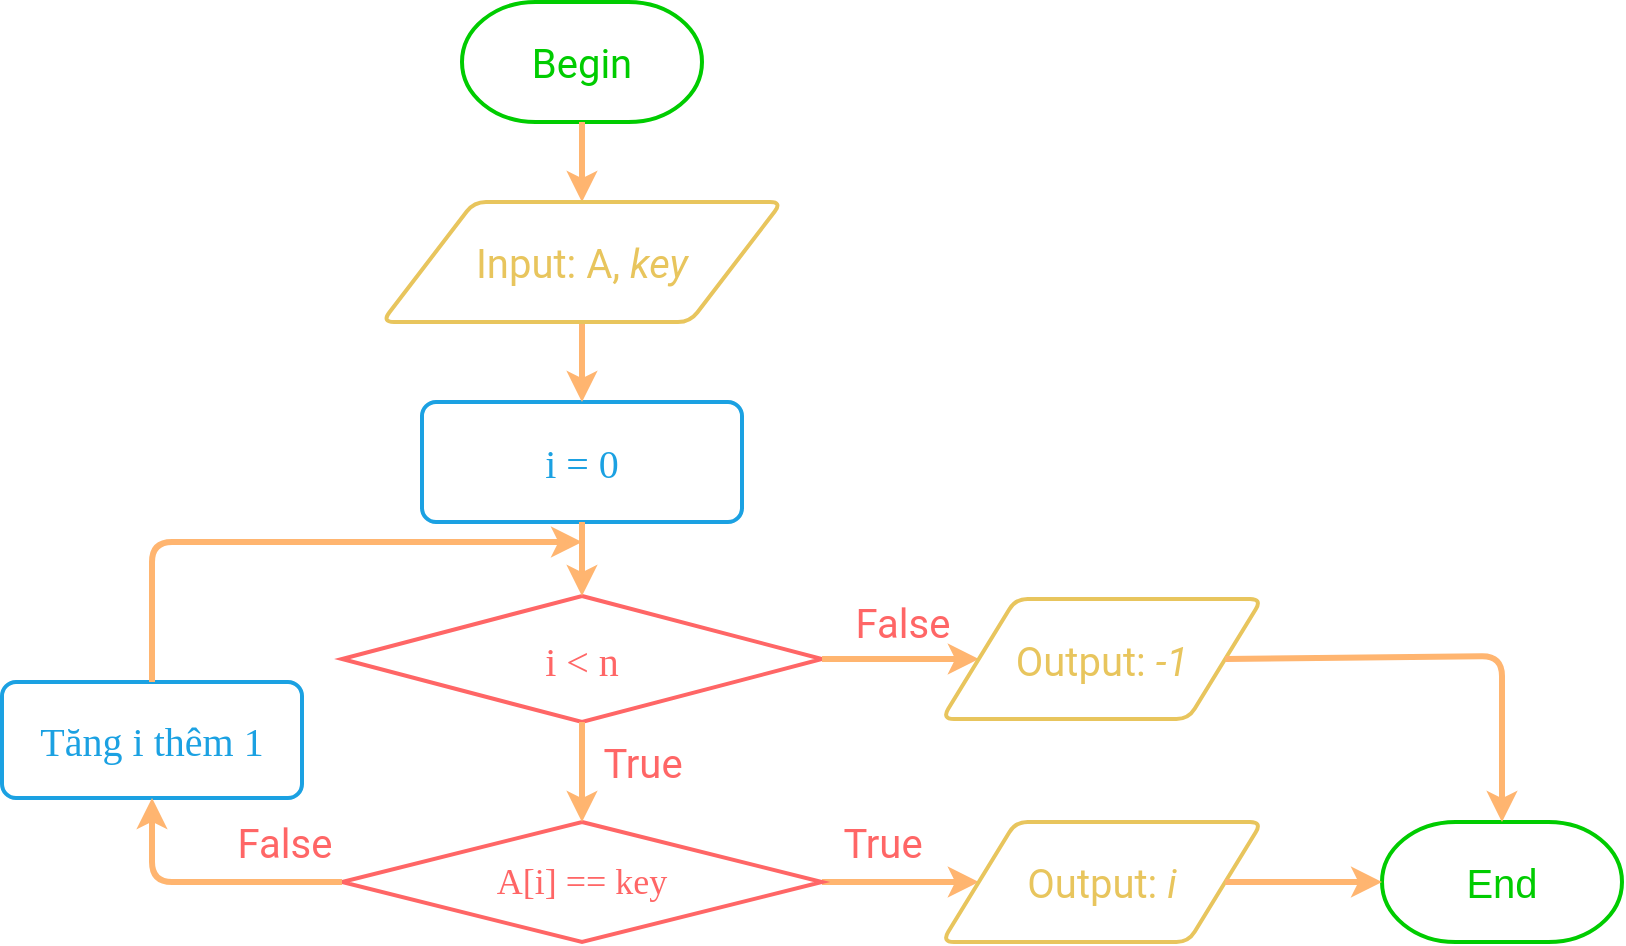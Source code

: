 <mxfile version="20.6.2" type="device" pages="2"><diagram name="Sequential search" id="GPRWNofgy8FLtJxIam--"><mxGraphModel dx="1406" dy="818" grid="1" gridSize="10" guides="1" tooltips="1" connect="1" arrows="1" fold="1" page="1" pageScale="1" pageWidth="827" pageHeight="1169" math="0" shadow="0"><root><mxCell id="FcQ-IKqGeZoEcgifagWt-0"/><mxCell id="FcQ-IKqGeZoEcgifagWt-1" parent="FcQ-IKqGeZoEcgifagWt-0"/><mxCell id="FcQ-IKqGeZoEcgifagWt-2" value="Begin" style="strokeWidth=2;html=1;shape=mxgraph.flowchart.terminator;whiteSpace=wrap;fontSize=20;fontFamily=Roboto;fontSource=https%3A%2F%2Ffonts.google.com%2Fspecimen%2FRoboto;strokeColor=#00CC00;fontColor=#00CC00;fillColor=none;" parent="FcQ-IKqGeZoEcgifagWt-1" vertex="1"><mxGeometry x="280" y="260" width="120" height="60" as="geometry"/></mxCell><mxCell id="FcQ-IKqGeZoEcgifagWt-4" value="i = 0" style="rounded=1;whiteSpace=wrap;html=1;absoluteArcSize=1;arcSize=14;strokeWidth=2;fontFamily=Consolas;fontSize=20;strokeColor=#1BA1E2;fontColor=#1BA1E2;fillColor=none;" parent="FcQ-IKqGeZoEcgifagWt-1" vertex="1"><mxGeometry x="260" y="460" width="160" height="60" as="geometry"/></mxCell><mxCell id="FcQ-IKqGeZoEcgifagWt-5" value="" style="endArrow=classic;html=1;fontFamily=Roboto;fontSource=https%3A%2F%2Ffonts.google.com%2Fspecimen%2FRoboto;fontSize=20;strokeWidth=3;fillColor=#a20025;strokeColor=#FFB570;exitX=0.5;exitY=1;exitDx=0;exitDy=0;exitPerimeter=0;entryX=0.5;entryY=0;entryDx=0;entryDy=0;" parent="FcQ-IKqGeZoEcgifagWt-1" source="FcQ-IKqGeZoEcgifagWt-2" target="5zfKcHojwFzQb-mzM9M2-0" edge="1"><mxGeometry width="50" height="50" relative="1" as="geometry"><mxPoint x="560" y="580" as="sourcePoint"/><mxPoint x="330" y="280" as="targetPoint"/></mxGeometry></mxCell><mxCell id="FcQ-IKqGeZoEcgifagWt-6" value="" style="endArrow=classic;html=1;fontFamily=Roboto;fontSource=https%3A%2F%2Ffonts.google.com%2Fspecimen%2FRoboto;fontSize=20;strokeWidth=3;fillColor=#a20025;strokeColor=#FFB570;exitX=0.5;exitY=1;exitDx=0;exitDy=0;entryX=0.5;entryY=0;entryDx=0;entryDy=0;" parent="FcQ-IKqGeZoEcgifagWt-1" source="5zfKcHojwFzQb-mzM9M2-0" target="FcQ-IKqGeZoEcgifagWt-4" edge="1"><mxGeometry width="50" height="50" relative="1" as="geometry"><mxPoint x="340" y="400" as="sourcePoint"/><mxPoint x="550" y="450" as="targetPoint"/></mxGeometry></mxCell><mxCell id="FcQ-IKqGeZoEcgifagWt-7" value="" style="endArrow=classic;html=1;fontFamily=Roboto;fontSource=https%3A%2F%2Ffonts.google.com%2Fspecimen%2FRoboto;fontSize=20;strokeWidth=3;fillColor=#a20025;strokeColor=#FFB570;exitX=1;exitY=0.5;exitDx=0;exitDy=0;exitPerimeter=0;entryX=0;entryY=0.5;entryDx=0;entryDy=0;" parent="FcQ-IKqGeZoEcgifagWt-1" source="FcQ-IKqGeZoEcgifagWt-17" target="FcQ-IKqGeZoEcgifagWt-25" edge="1"><mxGeometry width="50" height="50" relative="1" as="geometry"><mxPoint x="830" y="510" as="sourcePoint"/><mxPoint x="340" y="790" as="targetPoint"/></mxGeometry></mxCell><mxCell id="FcQ-IKqGeZoEcgifagWt-8" value="True" style="edgeLabel;html=1;align=center;verticalAlign=middle;resizable=0;points=[];fontFamily=Roboto;fontSource=https%3A%2F%2Ffonts.google.com%2Fspecimen%2FRoboto;fontSize=20;fontColor=#FF6666;labelBackgroundColor=none;" parent="FcQ-IKqGeZoEcgifagWt-7" vertex="1" connectable="0"><mxGeometry x="-0.438" y="-2" relative="1" as="geometry"><mxPoint x="8" y="-22" as="offset"/></mxGeometry></mxCell><mxCell id="FcQ-IKqGeZoEcgifagWt-9" value="i &amp;lt; n" style="strokeWidth=2;html=1;shape=mxgraph.flowchart.decision;whiteSpace=wrap;fontFamily=Consolas;fontSize=20;strokeColor=#FF6666;fontColor=#FF6666;fillColor=none;" parent="FcQ-IKqGeZoEcgifagWt-1" vertex="1"><mxGeometry x="220" y="557" width="240" height="63" as="geometry"/></mxCell><mxCell id="FcQ-IKqGeZoEcgifagWt-10" value="" style="endArrow=classic;html=1;fontFamily=Roboto;fontSource=https%3A%2F%2Ffonts.google.com%2Fspecimen%2FRoboto;fontSize=20;strokeWidth=3;fillColor=#a20025;strokeColor=#FFB570;exitX=0.5;exitY=1;exitDx=0;exitDy=0;entryX=0.5;entryY=0;entryDx=0;entryDy=0;entryPerimeter=0;" parent="FcQ-IKqGeZoEcgifagWt-1" source="FcQ-IKqGeZoEcgifagWt-4" target="FcQ-IKqGeZoEcgifagWt-9" edge="1"><mxGeometry width="50" height="50" relative="1" as="geometry"><mxPoint x="339.5" y="625" as="sourcePoint"/><mxPoint x="339.5" y="685" as="targetPoint"/></mxGeometry></mxCell><mxCell id="FcQ-IKqGeZoEcgifagWt-13" value="End" style="strokeWidth=2;html=1;shape=mxgraph.flowchart.terminator;whiteSpace=wrap;fontSize=20;strokeColor=#00CC00;fontColor=#00CC00;fillColor=none;" parent="FcQ-IKqGeZoEcgifagWt-1" vertex="1"><mxGeometry x="740" y="670" width="120" height="60" as="geometry"/></mxCell><mxCell id="FcQ-IKqGeZoEcgifagWt-15" value="Tăng i thêm 1" style="rounded=1;whiteSpace=wrap;html=1;absoluteArcSize=1;arcSize=14;strokeWidth=2;fontFamily=Consolas;fontSize=20;strokeColor=#1BA1E2;fontColor=#1BA1E2;fillColor=none;" parent="FcQ-IKqGeZoEcgifagWt-1" vertex="1"><mxGeometry x="50" y="600" width="150" height="58" as="geometry"/></mxCell><mxCell id="FcQ-IKqGeZoEcgifagWt-16" value="" style="endArrow=classic;html=1;fontFamily=Roboto;fontSource=https%3A%2F%2Ffonts.google.com%2Fspecimen%2FRoboto;fontSize=20;strokeWidth=3;fillColor=#a20025;strokeColor=#FFB570;exitX=0.5;exitY=0;exitDx=0;exitDy=0;" parent="FcQ-IKqGeZoEcgifagWt-1" source="FcQ-IKqGeZoEcgifagWt-15" edge="1"><mxGeometry width="50" height="50" relative="1" as="geometry"><mxPoint x="125" y="550" as="sourcePoint"/><mxPoint x="340" y="530" as="targetPoint"/><Array as="points"><mxPoint x="125" y="530"/></Array></mxGeometry></mxCell><mxCell id="FcQ-IKqGeZoEcgifagWt-17" value="A[i] == key" style="strokeWidth=2;html=1;shape=mxgraph.flowchart.decision;whiteSpace=wrap;fontFamily=Consolas;fontSize=18;strokeColor=#FF6666;fontColor=#FF6666;fillColor=none;" parent="FcQ-IKqGeZoEcgifagWt-1" vertex="1"><mxGeometry x="220" y="670" width="240" height="60" as="geometry"/></mxCell><mxCell id="FcQ-IKqGeZoEcgifagWt-18" value="" style="endArrow=classic;html=1;fontFamily=Roboto;fontSource=https%3A%2F%2Ffonts.google.com%2Fspecimen%2FRoboto;fontSize=20;strokeWidth=3;fillColor=#a20025;strokeColor=#FFB570;exitX=0.5;exitY=1;exitDx=0;exitDy=0;entryX=0.5;entryY=0;entryDx=0;entryDy=0;entryPerimeter=0;exitPerimeter=0;" parent="FcQ-IKqGeZoEcgifagWt-1" source="FcQ-IKqGeZoEcgifagWt-9" target="FcQ-IKqGeZoEcgifagWt-17" edge="1"><mxGeometry width="50" height="50" relative="1" as="geometry"><mxPoint x="350" y="510" as="sourcePoint"/><mxPoint x="350" y="565" as="targetPoint"/></mxGeometry></mxCell><mxCell id="FcQ-IKqGeZoEcgifagWt-19" value="True" style="edgeLabel;html=1;align=center;verticalAlign=middle;resizable=0;points=[];fontFamily=Roboto;fontSource=https%3A%2F%2Ffonts.google.com%2Fspecimen%2FRoboto;fontSize=20;fontColor=#FF6666;labelBackgroundColor=none;" parent="FcQ-IKqGeZoEcgifagWt-1" vertex="1" connectable="0"><mxGeometry x="370.0" y="640.002" as="geometry"/></mxCell><mxCell id="FcQ-IKqGeZoEcgifagWt-20" value="" style="endArrow=classic;html=1;fontFamily=Roboto;fontSource=https%3A%2F%2Ffonts.google.com%2Fspecimen%2FRoboto;fontSize=20;strokeWidth=3;fillColor=#a20025;strokeColor=#FFB570;exitX=1;exitY=0.5;exitDx=0;exitDy=0;exitPerimeter=0;entryX=0;entryY=0.5;entryDx=0;entryDy=0;" parent="FcQ-IKqGeZoEcgifagWt-1" source="FcQ-IKqGeZoEcgifagWt-9" target="dh802dqac77_ImnmBCvQ-0" edge="1"><mxGeometry width="50" height="50" relative="1" as="geometry"><mxPoint x="350" y="625" as="sourcePoint"/><mxPoint x="478.4" y="588.5" as="targetPoint"/><Array as="points"/></mxGeometry></mxCell><mxCell id="FcQ-IKqGeZoEcgifagWt-21" value="&lt;font face=&quot;Roboto&quot; data-font-src=&quot;https://fonts.google.com/specimen/Roboto&quot; style=&quot;font-size: 20px&quot;&gt;False&lt;/font&gt;" style="edgeLabel;html=1;align=center;verticalAlign=middle;resizable=0;points=[];fontColor=#FF6666;labelBackgroundColor=none;" parent="FcQ-IKqGeZoEcgifagWt-20" vertex="1" connectable="0"><mxGeometry x="-0.395" y="-1" relative="1" as="geometry"><mxPoint x="16" y="-20" as="offset"/></mxGeometry></mxCell><mxCell id="FcQ-IKqGeZoEcgifagWt-23" value="" style="endArrow=classic;html=1;fontFamily=Roboto;fontSource=https%3A%2F%2Ffonts.google.com%2Fspecimen%2FRoboto;fontSize=20;strokeWidth=3;fillColor=#a20025;strokeColor=#FFB570;exitX=0;exitY=0.5;exitDx=0;exitDy=0;exitPerimeter=0;entryX=0.5;entryY=1;entryDx=0;entryDy=0;" parent="FcQ-IKqGeZoEcgifagWt-1" source="FcQ-IKqGeZoEcgifagWt-17" target="FcQ-IKqGeZoEcgifagWt-15" edge="1"><mxGeometry width="50" height="50" relative="1" as="geometry"><mxPoint x="244" y="700" as="sourcePoint"/><mxPoint x="124" y="700" as="targetPoint"/><Array as="points"><mxPoint x="125" y="700"/></Array></mxGeometry></mxCell><mxCell id="FcQ-IKqGeZoEcgifagWt-24" value="&lt;font style=&quot;font-size: 20px&quot;&gt;&lt;span style=&quot;font-size: 20px&quot;&gt;False&lt;/span&gt;&lt;/font&gt;" style="edgeLabel;html=1;align=center;verticalAlign=middle;resizable=0;points=[];fontFamily=Roboto;fontSource=https%3A%2F%2Ffonts.google.com%2Fspecimen%2FRoboto;fontSize=20;fontColor=#FF6666;labelBackgroundColor=none;" parent="FcQ-IKqGeZoEcgifagWt-23" vertex="1" connectable="0"><mxGeometry x="-0.438" y="-2" relative="1" as="geometry"><mxPoint x="9" y="-18" as="offset"/></mxGeometry></mxCell><mxCell id="FcQ-IKqGeZoEcgifagWt-25" value="Output: &lt;i&gt;i&lt;/i&gt;" style="shape=parallelogram;html=1;strokeWidth=2;perimeter=parallelogramPerimeter;whiteSpace=wrap;rounded=1;arcSize=12;size=0.23;fontSize=20;fontFamily=Roboto;fontSource=https%3A%2F%2Ffonts.google.com%2Fspecimen%2FRoboto;strokeColor=#E8C55D;fontColor=#E8C55D;fillColor=none;" parent="FcQ-IKqGeZoEcgifagWt-1" vertex="1"><mxGeometry x="520" y="670" width="160" height="60" as="geometry"/></mxCell><mxCell id="FcQ-IKqGeZoEcgifagWt-26" value="" style="endArrow=classic;html=1;fontFamily=Roboto;fontSource=https%3A%2F%2Ffonts.google.com%2Fspecimen%2FRoboto;fontSize=20;strokeWidth=3;fillColor=#a20025;strokeColor=#FFB570;exitX=1;exitY=0.5;exitDx=0;exitDy=0;" parent="FcQ-IKqGeZoEcgifagWt-1" source="FcQ-IKqGeZoEcgifagWt-25" edge="1"><mxGeometry width="50" height="50" relative="1" as="geometry"><mxPoint x="670" y="700" as="sourcePoint"/><mxPoint x="740" y="700" as="targetPoint"/></mxGeometry></mxCell><mxCell id="5zfKcHojwFzQb-mzM9M2-0" value="Input: A,&amp;nbsp;&lt;i&gt;key&lt;br&gt;&lt;/i&gt;" style="shape=parallelogram;html=1;strokeWidth=2;perimeter=parallelogramPerimeter;whiteSpace=wrap;rounded=1;arcSize=12;size=0.23;fontSize=20;fontFamily=Roboto;fontSource=https%3A%2F%2Ffonts.google.com%2Fspecimen%2FRoboto;strokeColor=#E8C55D;fillColor=none;gradientColor=#ffd966;fontColor=#E8C55D;" vertex="1" parent="FcQ-IKqGeZoEcgifagWt-1"><mxGeometry x="240" y="360" width="200" height="60" as="geometry"/></mxCell><mxCell id="dh802dqac77_ImnmBCvQ-0" value="Output: &lt;i&gt;-1&lt;/i&gt;" style="shape=parallelogram;html=1;strokeWidth=2;perimeter=parallelogramPerimeter;whiteSpace=wrap;rounded=1;arcSize=12;size=0.23;fontSize=20;fontFamily=Roboto;fontSource=https%3A%2F%2Ffonts.google.com%2Fspecimen%2FRoboto;strokeColor=#E8C55D;fontColor=#E8C55D;fillColor=none;" vertex="1" parent="FcQ-IKqGeZoEcgifagWt-1"><mxGeometry x="520" y="558.5" width="160" height="60" as="geometry"/></mxCell><mxCell id="dh802dqac77_ImnmBCvQ-1" value="" style="endArrow=classic;html=1;fontFamily=Roboto;fontSource=https%3A%2F%2Ffonts.google.com%2Fspecimen%2FRoboto;fontSize=20;strokeWidth=3;fillColor=#a20025;strokeColor=#FFB570;exitX=1;exitY=0.5;exitDx=0;exitDy=0;entryX=0.5;entryY=0;entryDx=0;entryDy=0;entryPerimeter=0;" edge="1" parent="FcQ-IKqGeZoEcgifagWt-1" source="dh802dqac77_ImnmBCvQ-0" target="FcQ-IKqGeZoEcgifagWt-13"><mxGeometry width="50" height="50" relative="1" as="geometry"><mxPoint x="430" y="598.5" as="sourcePoint"/><mxPoint x="548.4" y="597" as="targetPoint"/><Array as="points"><mxPoint x="800" y="587"/></Array></mxGeometry></mxCell></root></mxGraphModel></diagram><diagram name="Binary search" id="YCQVdB1SrxnCD-XDPt9D"><mxGraphModel dx="2233" dy="818" grid="1" gridSize="10" guides="1" tooltips="1" connect="1" arrows="1" fold="1" page="1" pageScale="1" pageWidth="827" pageHeight="1169" math="0" shadow="0"><root><mxCell id="HADdj52Uf5GiFGu9Oyp5-0"/><mxCell id="HADdj52Uf5GiFGu9Oyp5-1" parent="HADdj52Uf5GiFGu9Oyp5-0"/><mxCell id="HADdj52Uf5GiFGu9Oyp5-2" value="Begin" style="strokeWidth=2;html=1;shape=mxgraph.flowchart.terminator;whiteSpace=wrap;fontSize=20;fontFamily=Roboto;fontSource=https%3A%2F%2Ffonts.google.com%2Fspecimen%2FRoboto;strokeColor=#00CC00;fontColor=#00CC00;fillColor=none;" parent="HADdj52Uf5GiFGu9Oyp5-1" vertex="1"><mxGeometry x="280" y="180" width="120" height="60" as="geometry"/></mxCell><mxCell id="HADdj52Uf5GiFGu9Oyp5-3" value="Input: A,&amp;nbsp;&lt;i&gt;key&lt;br&gt;&lt;/i&gt;" style="shape=parallelogram;html=1;strokeWidth=2;perimeter=parallelogramPerimeter;whiteSpace=wrap;rounded=1;arcSize=12;size=0.23;fontSize=20;fontFamily=Roboto;fontSource=https%3A%2F%2Ffonts.google.com%2Fspecimen%2FRoboto;strokeColor=#E8C55D;fillColor=none;gradientColor=#ffd966;fontColor=#E8C55D;" parent="HADdj52Uf5GiFGu9Oyp5-1" vertex="1"><mxGeometry x="240" y="280" width="200" height="60" as="geometry"/></mxCell><mxCell id="HADdj52Uf5GiFGu9Oyp5-4" value="left = 0&lt;br&gt;right = n - 1" style="rounded=1;whiteSpace=wrap;html=1;absoluteArcSize=1;arcSize=14;strokeWidth=2;fontFamily=Consolas;fontSize=20;strokeColor=#1BA1E2;fontColor=#1BA1E2;fillColor=none;align=left;spacingLeft=12;" parent="HADdj52Uf5GiFGu9Oyp5-1" vertex="1"><mxGeometry x="240" y="380" width="200" height="82.5" as="geometry"/></mxCell><mxCell id="HADdj52Uf5GiFGu9Oyp5-5" value="" style="endArrow=classic;html=1;fontFamily=Roboto;fontSource=https%3A%2F%2Ffonts.google.com%2Fspecimen%2FRoboto;fontSize=20;strokeWidth=3;fillColor=#a20025;strokeColor=#FFB570;exitX=0.5;exitY=1;exitDx=0;exitDy=0;exitPerimeter=0;entryX=0.5;entryY=0;entryDx=0;entryDy=0;" parent="HADdj52Uf5GiFGu9Oyp5-1" source="HADdj52Uf5GiFGu9Oyp5-2" target="HADdj52Uf5GiFGu9Oyp5-3" edge="1"><mxGeometry width="50" height="50" relative="1" as="geometry"><mxPoint x="560" y="470" as="sourcePoint"/><mxPoint x="330" y="170" as="targetPoint"/></mxGeometry></mxCell><mxCell id="HADdj52Uf5GiFGu9Oyp5-6" value="" style="endArrow=classic;html=1;fontFamily=Roboto;fontSource=https%3A%2F%2Ffonts.google.com%2Fspecimen%2FRoboto;fontSize=20;strokeWidth=3;fillColor=#a20025;strokeColor=#FFB570;exitX=0.5;exitY=1;exitDx=0;exitDy=0;entryX=0.5;entryY=0;entryDx=0;entryDy=0;" parent="HADdj52Uf5GiFGu9Oyp5-1" source="HADdj52Uf5GiFGu9Oyp5-3" target="HADdj52Uf5GiFGu9Oyp5-4" edge="1"><mxGeometry width="50" height="50" relative="1" as="geometry"><mxPoint x="550" y="280" as="sourcePoint"/><mxPoint x="550" y="340" as="targetPoint"/></mxGeometry></mxCell><mxCell id="HADdj52Uf5GiFGu9Oyp5-11" value="End" style="strokeWidth=2;html=1;shape=mxgraph.flowchart.terminator;whiteSpace=wrap;fontSize=20;strokeColor=#00CC00;fontColor=#00CC00;fillColor=none;" parent="HADdj52Uf5GiFGu9Oyp5-1" vertex="1"><mxGeometry x="780" y="700" width="120" height="60" as="geometry"/></mxCell><mxCell id="HADdj52Uf5GiFGu9Oyp5-13" value="" style="endArrow=classic;html=1;fontFamily=Roboto;fontSource=https%3A%2F%2Ffonts.google.com%2Fspecimen%2FRoboto;fontSize=20;strokeWidth=3;fillColor=#a20025;strokeColor=#FFB570;" parent="HADdj52Uf5GiFGu9Oyp5-1" source="oqHRHDzHuFoXBvJFYXXt-8" edge="1"><mxGeometry width="50" height="50" relative="1" as="geometry"><mxPoint x="15" y="700" as="sourcePoint"/><mxPoint x="340" y="480" as="targetPoint"/><Array as="points"><mxPoint x="40" y="480"/></Array></mxGeometry></mxCell><mxCell id="HADdj52Uf5GiFGu9Oyp5-14" value="left &amp;lt;= right" style="strokeWidth=2;html=1;shape=mxgraph.flowchart.decision;whiteSpace=wrap;fontFamily=Consolas;fontSize=18;strokeColor=#FF6666;fontColor=#FF6666;fillColor=none;" parent="HADdj52Uf5GiFGu9Oyp5-1" vertex="1"><mxGeometry x="200" y="500" width="280" height="60" as="geometry"/></mxCell><mxCell id="HADdj52Uf5GiFGu9Oyp5-15" value="" style="endArrow=classic;html=1;fontFamily=Roboto;fontSource=https%3A%2F%2Ffonts.google.com%2Fspecimen%2FRoboto;fontSize=20;strokeWidth=3;fillColor=#a20025;strokeColor=#FFB570;entryX=0.5;entryY=0;entryDx=0;entryDy=0;entryPerimeter=0;exitX=0.5;exitY=1;exitDx=0;exitDy=0;" parent="HADdj52Uf5GiFGu9Oyp5-1" source="HADdj52Uf5GiFGu9Oyp5-23" target="oqHRHDzHuFoXBvJFYXXt-0" edge="1"><mxGeometry width="50" height="50" relative="1" as="geometry"><mxPoint x="340" y="520" as="sourcePoint"/><mxPoint x="350" y="565" as="targetPoint"/></mxGeometry></mxCell><mxCell id="HADdj52Uf5GiFGu9Oyp5-17" value="" style="endArrow=classic;html=1;fontFamily=Roboto;fontSource=https%3A%2F%2Ffonts.google.com%2Fspecimen%2FRoboto;fontSize=20;strokeWidth=3;fillColor=#a20025;strokeColor=#FFB570;exitX=0;exitY=0.5;exitDx=0;exitDy=0;entryX=0.5;entryY=1;entryDx=0;entryDy=0;" parent="HADdj52Uf5GiFGu9Oyp5-1" source="oqHRHDzHuFoXBvJFYXXt-7" target="oqHRHDzHuFoXBvJFYXXt-8" edge="1"><mxGeometry width="50" height="50" relative="1" as="geometry"><mxPoint x="350" y="625" as="sourcePoint"/><mxPoint x="478.4" y="588.5" as="targetPoint"/><Array as="points"><mxPoint x="40" y="930"/></Array></mxGeometry></mxCell><mxCell id="HADdj52Uf5GiFGu9Oyp5-22" value="" style="endArrow=classic;html=1;fontFamily=Roboto;fontSource=https%3A%2F%2Ffonts.google.com%2Fspecimen%2FRoboto;fontSize=20;strokeWidth=3;fillColor=#a20025;strokeColor=#FFB570;exitX=1;exitY=0.5;exitDx=0;exitDy=0;entryX=0;entryY=0.5;entryDx=0;entryDy=0;entryPerimeter=0;" parent="HADdj52Uf5GiFGu9Oyp5-1" source="oqHRHDzHuFoXBvJFYXXt-6" target="HADdj52Uf5GiFGu9Oyp5-11" edge="1"><mxGeometry width="50" height="50" relative="1" as="geometry"><mxPoint x="670" y="700" as="sourcePoint"/><mxPoint x="760" y="750" as="targetPoint"/></mxGeometry></mxCell><mxCell id="HADdj52Uf5GiFGu9Oyp5-23" value="mid = (left + right) / 2" style="rounded=1;whiteSpace=wrap;html=1;absoluteArcSize=1;arcSize=14;strokeWidth=2;fontFamily=Consolas;fontSize=20;strokeColor=#1BA1E2;fontColor=#1BA1E2;fillColor=none;" parent="HADdj52Uf5GiFGu9Oyp5-1" vertex="1"><mxGeometry x="200" y="600" width="280" height="58" as="geometry"/></mxCell><mxCell id="HADdj52Uf5GiFGu9Oyp5-24" value="" style="endArrow=classic;html=1;fontFamily=Roboto;fontSource=https%3A%2F%2Ffonts.google.com%2Fspecimen%2FRoboto;fontSize=20;strokeWidth=3;fillColor=#a20025;strokeColor=#FFB570;entryX=0.5;entryY=0;entryDx=0;entryDy=0;entryPerimeter=0;" parent="HADdj52Uf5GiFGu9Oyp5-1" source="HADdj52Uf5GiFGu9Oyp5-4" target="HADdj52Uf5GiFGu9Oyp5-14" edge="1"><mxGeometry width="50" height="50" relative="1" as="geometry"><mxPoint x="610" y="420" as="sourcePoint"/><mxPoint x="870" y="344.5" as="targetPoint"/></mxGeometry></mxCell><mxCell id="HADdj52Uf5GiFGu9Oyp5-26" value="" style="endArrow=classic;html=1;fontFamily=Roboto;fontSource=https%3A%2F%2Ffonts.google.com%2Fspecimen%2FRoboto;fontSize=20;strokeWidth=3;fillColor=#a20025;strokeColor=#FFB570;exitX=0.5;exitY=1;exitDx=0;exitDy=0;exitPerimeter=0;entryX=0.5;entryY=0;entryDx=0;entryDy=0;" parent="HADdj52Uf5GiFGu9Oyp5-1" source="HADdj52Uf5GiFGu9Oyp5-14" target="HADdj52Uf5GiFGu9Oyp5-23" edge="1"><mxGeometry width="50" height="50" relative="1" as="geometry"><mxPoint x="340" y="900" as="sourcePoint"/><mxPoint x="340" y="840" as="targetPoint"/></mxGeometry></mxCell><mxCell id="HADdj52Uf5GiFGu9Oyp5-27" value="True" style="edgeLabel;html=1;align=center;verticalAlign=middle;resizable=0;points=[];fontFamily=Roboto;fontSource=https%3A%2F%2Ffonts.google.com%2Fspecimen%2FRoboto;fontSize=20;fontColor=#FF6666;labelBackgroundColor=none;" parent="HADdj52Uf5GiFGu9Oyp5-26" vertex="1" connectable="0"><mxGeometry x="-0.438" y="-2" relative="1" as="geometry"><mxPoint x="32" y="6" as="offset"/></mxGeometry></mxCell><mxCell id="HADdj52Uf5GiFGu9Oyp5-30" value="A[mid] &amp;lt; key" style="strokeWidth=2;html=1;shape=mxgraph.flowchart.decision;whiteSpace=wrap;fontFamily=Consolas;fontSize=18;strokeColor=#FF6666;fontColor=#FF6666;fillColor=none;" parent="HADdj52Uf5GiFGu9Oyp5-1" vertex="1"><mxGeometry x="200" y="800" width="280" height="60" as="geometry"/></mxCell><mxCell id="HADdj52Uf5GiFGu9Oyp5-32" value="" style="endArrow=classic;html=1;fontFamily=Roboto;fontSource=https%3A%2F%2Ffonts.google.com%2Fspecimen%2FRoboto;fontSize=20;strokeWidth=3;fillColor=#a20025;strokeColor=#FFB570;exitX=0.5;exitY=1;exitDx=0;exitDy=0;exitPerimeter=0;entryX=0.5;entryY=0;entryDx=0;entryDy=0;" parent="HADdj52Uf5GiFGu9Oyp5-1" source="HADdj52Uf5GiFGu9Oyp5-30" target="oqHRHDzHuFoXBvJFYXXt-7" edge="1"><mxGeometry width="50" height="50" relative="1" as="geometry"><mxPoint x="305.8" y="1090" as="sourcePoint"/><mxPoint x="340" y="970" as="targetPoint"/></mxGeometry></mxCell><mxCell id="HADdj52Uf5GiFGu9Oyp5-33" value="True" style="edgeLabel;html=1;align=center;verticalAlign=middle;resizable=0;points=[];fontFamily=Roboto;fontSource=https%3A%2F%2Ffonts.google.com%2Fspecimen%2FRoboto;fontSize=20;fontColor=#FF6666;labelBackgroundColor=none;" parent="HADdj52Uf5GiFGu9Oyp5-32" vertex="1" connectable="0"><mxGeometry x="-0.438" y="-2" relative="1" as="geometry"><mxPoint x="32" y="6" as="offset"/></mxGeometry></mxCell><mxCell id="oqHRHDzHuFoXBvJFYXXt-0" value="A[mid] == key" style="strokeWidth=2;html=1;shape=mxgraph.flowchart.decision;whiteSpace=wrap;fontFamily=Consolas;fontSize=18;strokeColor=#FF6666;fontColor=#FF6666;fillColor=none;" parent="HADdj52Uf5GiFGu9Oyp5-1" vertex="1"><mxGeometry x="200" y="700" width="280" height="60" as="geometry"/></mxCell><mxCell id="oqHRHDzHuFoXBvJFYXXt-2" value="" style="endArrow=classic;html=1;fontFamily=Roboto;fontSource=https%3A%2F%2Ffonts.google.com%2Fspecimen%2FRoboto;fontSize=20;strokeWidth=3;fillColor=#a20025;strokeColor=#FFB570;exitX=0.5;exitY=1;exitDx=0;exitDy=0;exitPerimeter=0;entryX=0.5;entryY=0;entryDx=0;entryDy=0;entryPerimeter=0;" parent="HADdj52Uf5GiFGu9Oyp5-1" source="oqHRHDzHuFoXBvJFYXXt-0" target="HADdj52Uf5GiFGu9Oyp5-30" edge="1"><mxGeometry width="50" height="50" relative="1" as="geometry"><mxPoint x="494.5" y="740" as="sourcePoint"/><mxPoint x="574.5" y="740" as="targetPoint"/></mxGeometry></mxCell><mxCell id="oqHRHDzHuFoXBvJFYXXt-3" value="False" style="edgeLabel;html=1;align=center;verticalAlign=middle;resizable=0;points=[];fontFamily=Roboto;fontSource=https%3A%2F%2Ffonts.google.com%2Fspecimen%2FRoboto;fontSize=20;fontColor=#FF6666;labelBackgroundColor=none;" parent="oqHRHDzHuFoXBvJFYXXt-2" vertex="1" connectable="0"><mxGeometry x="-0.438" y="-2" relative="1" as="geometry"><mxPoint x="32" y="3" as="offset"/></mxGeometry></mxCell><mxCell id="oqHRHDzHuFoXBvJFYXXt-4" value="" style="endArrow=classic;html=1;fontFamily=Roboto;fontSource=https%3A%2F%2Ffonts.google.com%2Fspecimen%2FRoboto;fontSize=20;strokeWidth=3;fillColor=#a20025;strokeColor=#FFB570;exitX=1;exitY=0.5;exitDx=0;exitDy=0;exitPerimeter=0;entryX=0;entryY=0.5;entryDx=0;entryDy=0;" parent="HADdj52Uf5GiFGu9Oyp5-1" source="oqHRHDzHuFoXBvJFYXXt-0" target="oqHRHDzHuFoXBvJFYXXt-6" edge="1"><mxGeometry width="50" height="50" relative="1" as="geometry"><mxPoint x="490" y="640" as="sourcePoint"/><mxPoint x="560" y="750" as="targetPoint"/></mxGeometry></mxCell><mxCell id="oqHRHDzHuFoXBvJFYXXt-5" value="True" style="edgeLabel;html=1;align=center;verticalAlign=middle;resizable=0;points=[];fontFamily=Roboto;fontSource=https%3A%2F%2Ffonts.google.com%2Fspecimen%2FRoboto;fontSize=20;fontColor=#FF6666;labelBackgroundColor=none;" parent="oqHRHDzHuFoXBvJFYXXt-4" vertex="1" connectable="0"><mxGeometry x="-0.438" y="-2" relative="1" as="geometry"><mxPoint x="8" y="-22" as="offset"/></mxGeometry></mxCell><mxCell id="oqHRHDzHuFoXBvJFYXXt-6" value="Output: &lt;i&gt;mid&lt;/i&gt;" style="shape=parallelogram;html=1;strokeWidth=2;perimeter=parallelogramPerimeter;whiteSpace=wrap;rounded=1;arcSize=12;size=0.23;fontSize=20;fontFamily=Roboto;fontSource=https%3A%2F%2Ffonts.google.com%2Fspecimen%2FRoboto;strokeColor=#E8C55D;fontColor=#E8C55D;fillColor=none;" parent="HADdj52Uf5GiFGu9Oyp5-1" vertex="1"><mxGeometry x="540" y="700" width="190" height="60" as="geometry"/></mxCell><mxCell id="oqHRHDzHuFoXBvJFYXXt-7" value="left = mid + 1" style="rounded=1;whiteSpace=wrap;html=1;absoluteArcSize=1;arcSize=14;strokeWidth=2;fontFamily=Consolas;fontSize=20;strokeColor=#1BA1E2;fontColor=#1BA1E2;fillColor=none;" parent="HADdj52Uf5GiFGu9Oyp5-1" vertex="1"><mxGeometry x="240" y="900" width="200" height="58" as="geometry"/></mxCell><mxCell id="oqHRHDzHuFoXBvJFYXXt-8" value="right = mid - 1" style="rounded=1;whiteSpace=wrap;html=1;absoluteArcSize=1;arcSize=14;strokeWidth=2;fontFamily=Consolas;fontSize=20;strokeColor=#1BA1E2;fontColor=#1BA1E2;fillColor=none;" parent="HADdj52Uf5GiFGu9Oyp5-1" vertex="1"><mxGeometry x="-60" y="801" width="200" height="58" as="geometry"/></mxCell><mxCell id="oqHRHDzHuFoXBvJFYXXt-9" value="" style="endArrow=classic;html=1;fontFamily=Roboto;fontSource=https%3A%2F%2Ffonts.google.com%2Fspecimen%2FRoboto;fontSize=20;strokeWidth=3;fillColor=#a20025;strokeColor=#FFB570;exitX=0;exitY=0.5;exitDx=0;exitDy=0;exitPerimeter=0;entryX=1;entryY=0.5;entryDx=0;entryDy=0;" parent="HADdj52Uf5GiFGu9Oyp5-1" source="HADdj52Uf5GiFGu9Oyp5-30" target="oqHRHDzHuFoXBvJFYXXt-8" edge="1"><mxGeometry width="50" height="50" relative="1" as="geometry"><mxPoint x="490" y="880" as="sourcePoint"/><mxPoint x="524.2" y="960" as="targetPoint"/></mxGeometry></mxCell><mxCell id="oqHRHDzHuFoXBvJFYXXt-10" value="False" style="edgeLabel;html=1;align=center;verticalAlign=middle;resizable=0;points=[];fontFamily=Roboto;fontSource=https%3A%2F%2Ffonts.google.com%2Fspecimen%2FRoboto;fontSize=20;fontColor=#FF6666;labelBackgroundColor=none;" parent="oqHRHDzHuFoXBvJFYXXt-9" vertex="1" connectable="0"><mxGeometry x="-0.438" y="-2" relative="1" as="geometry"><mxPoint x="-8" y="-18" as="offset"/></mxGeometry></mxCell><mxCell id="oqHRHDzHuFoXBvJFYXXt-12" value="" style="endArrow=classic;html=1;fontFamily=Roboto;fontSource=https%3A%2F%2Ffonts.google.com%2Fspecimen%2FRoboto;fontSize=20;strokeWidth=3;fillColor=#a20025;strokeColor=#FFB570;exitX=1;exitY=0.5;exitDx=0;exitDy=0;exitPerimeter=0;entryX=0;entryY=0.5;entryDx=0;entryDy=0;" parent="HADdj52Uf5GiFGu9Oyp5-1" source="HADdj52Uf5GiFGu9Oyp5-14" target="iPWritq_YYHfg-mIPsiz-1" edge="1"><mxGeometry width="50" height="50" relative="1" as="geometry"><mxPoint x="490" y="760" as="sourcePoint"/><mxPoint x="568.4" y="760" as="targetPoint"/><Array as="points"/></mxGeometry></mxCell><mxCell id="oqHRHDzHuFoXBvJFYXXt-13" value="False" style="edgeLabel;html=1;align=center;verticalAlign=middle;resizable=0;points=[];fontFamily=Roboto;fontSource=https%3A%2F%2Ffonts.google.com%2Fspecimen%2FRoboto;fontSize=20;fontColor=#FF6666;labelBackgroundColor=none;" parent="oqHRHDzHuFoXBvJFYXXt-12" vertex="1" connectable="0"><mxGeometry x="-0.438" y="-2" relative="1" as="geometry"><mxPoint x="11" y="-22" as="offset"/></mxGeometry></mxCell><mxCell id="iPWritq_YYHfg-mIPsiz-1" value="Output: &lt;i&gt;-1&lt;/i&gt;" style="shape=parallelogram;html=1;strokeWidth=2;perimeter=parallelogramPerimeter;whiteSpace=wrap;rounded=1;arcSize=12;size=0.23;fontSize=20;fontFamily=Roboto;fontSource=https%3A%2F%2Ffonts.google.com%2Fspecimen%2FRoboto;strokeColor=#E8C55D;fontColor=#E8C55D;fillColor=none;" vertex="1" parent="HADdj52Uf5GiFGu9Oyp5-1"><mxGeometry x="540" y="500" width="190" height="60" as="geometry"/></mxCell><mxCell id="iPWritq_YYHfg-mIPsiz-2" value="" style="endArrow=classic;html=1;fontFamily=Roboto;fontSource=https%3A%2F%2Ffonts.google.com%2Fspecimen%2FRoboto;fontSize=20;strokeWidth=3;fillColor=#a20025;strokeColor=#FFB570;exitX=1;exitY=0.5;exitDx=0;exitDy=0;entryX=0.5;entryY=0;entryDx=0;entryDy=0;entryPerimeter=0;" edge="1" parent="HADdj52Uf5GiFGu9Oyp5-1" source="iPWritq_YYHfg-mIPsiz-1" target="HADdj52Uf5GiFGu9Oyp5-11"><mxGeometry width="50" height="50" relative="1" as="geometry"><mxPoint x="718.15" y="740" as="sourcePoint"/><mxPoint x="790" y="740" as="targetPoint"/><Array as="points"><mxPoint x="840" y="530"/></Array></mxGeometry></mxCell></root></mxGraphModel></diagram></mxfile>